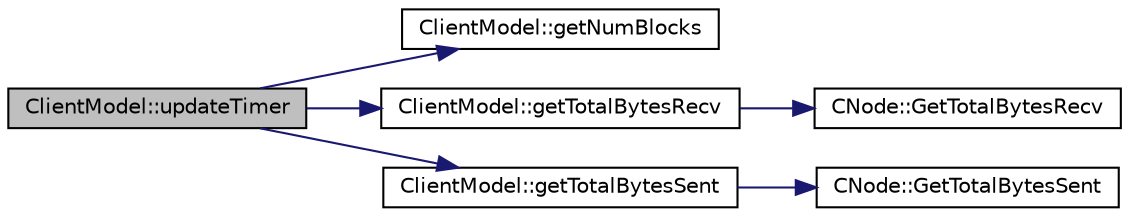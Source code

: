 digraph "ClientModel::updateTimer"
{
  edge [fontname="Helvetica",fontsize="10",labelfontname="Helvetica",labelfontsize="10"];
  node [fontname="Helvetica",fontsize="10",shape=record];
  rankdir="LR";
  Node187 [label="ClientModel::updateTimer",height=0.2,width=0.4,color="black", fillcolor="grey75", style="filled", fontcolor="black"];
  Node187 -> Node188 [color="midnightblue",fontsize="10",style="solid",fontname="Helvetica"];
  Node188 [label="ClientModel::getNumBlocks",height=0.2,width=0.4,color="black", fillcolor="white", style="filled",URL="$class_client_model.html#a9af729ddd1220f928d8cb3ef29f06f26"];
  Node187 -> Node189 [color="midnightblue",fontsize="10",style="solid",fontname="Helvetica"];
  Node189 [label="ClientModel::getTotalBytesRecv",height=0.2,width=0.4,color="black", fillcolor="white", style="filled",URL="$class_client_model.html#a3ecd021e48073debd6dfeb90fdb3e7bd"];
  Node189 -> Node190 [color="midnightblue",fontsize="10",style="solid",fontname="Helvetica"];
  Node190 [label="CNode::GetTotalBytesRecv",height=0.2,width=0.4,color="black", fillcolor="white", style="filled",URL="$class_c_node.html#a1988b63b48fdc9b72014bdf9588b0168"];
  Node187 -> Node191 [color="midnightblue",fontsize="10",style="solid",fontname="Helvetica"];
  Node191 [label="ClientModel::getTotalBytesSent",height=0.2,width=0.4,color="black", fillcolor="white", style="filled",URL="$class_client_model.html#a53cd536b119e49b0fab9c95d13a247ed"];
  Node191 -> Node192 [color="midnightblue",fontsize="10",style="solid",fontname="Helvetica"];
  Node192 [label="CNode::GetTotalBytesSent",height=0.2,width=0.4,color="black", fillcolor="white", style="filled",URL="$class_c_node.html#af318a64e7ddad50d1e1b6fc123a5f0b9"];
}
